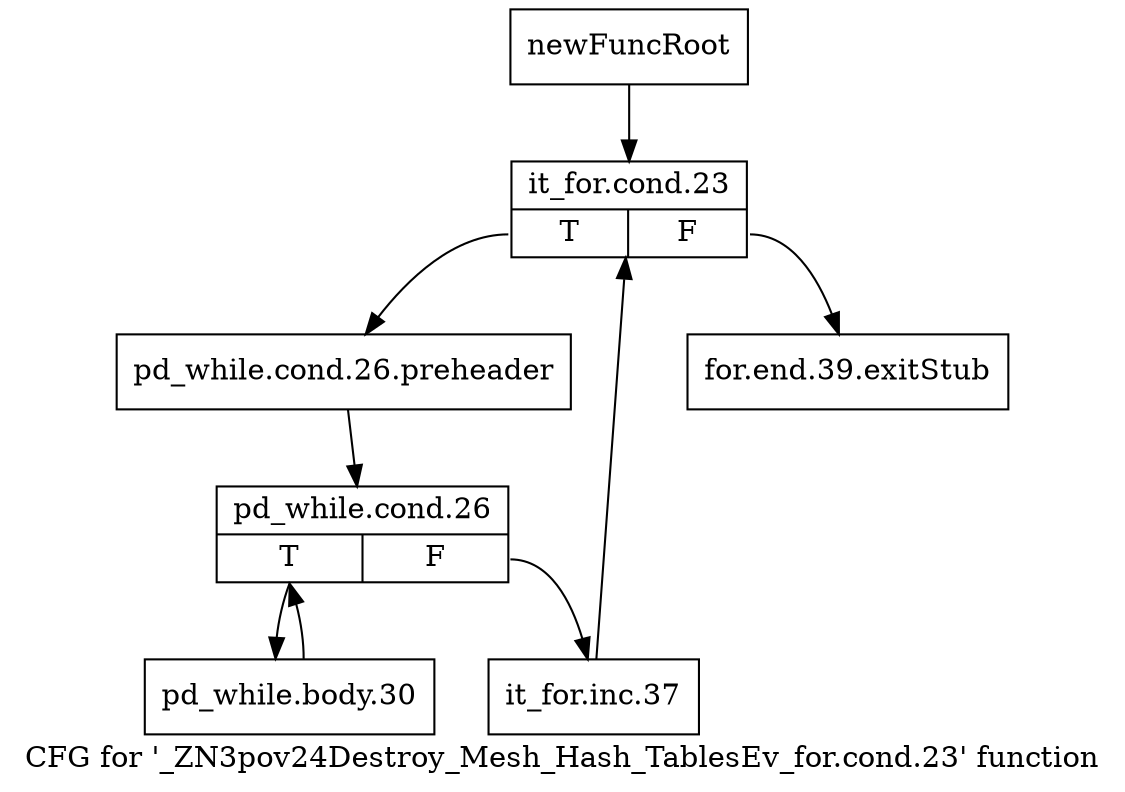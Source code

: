 digraph "CFG for '_ZN3pov24Destroy_Mesh_Hash_TablesEv_for.cond.23' function" {
	label="CFG for '_ZN3pov24Destroy_Mesh_Hash_TablesEv_for.cond.23' function";

	Node0x26a2fc0 [shape=record,label="{newFuncRoot}"];
	Node0x26a2fc0 -> Node0x26a3060;
	Node0x26a3010 [shape=record,label="{for.end.39.exitStub}"];
	Node0x26a3060 [shape=record,label="{it_for.cond.23|{<s0>T|<s1>F}}"];
	Node0x26a3060:s0 -> Node0x26a30b0;
	Node0x26a3060:s1 -> Node0x26a3010;
	Node0x26a30b0 [shape=record,label="{pd_while.cond.26.preheader}"];
	Node0x26a30b0 -> Node0x26a3100;
	Node0x26a3100 [shape=record,label="{pd_while.cond.26|{<s0>T|<s1>F}}"];
	Node0x26a3100:s0 -> Node0x26a31a0;
	Node0x26a3100:s1 -> Node0x26a3150;
	Node0x26a3150 [shape=record,label="{it_for.inc.37}"];
	Node0x26a3150 -> Node0x26a3060;
	Node0x26a31a0 [shape=record,label="{pd_while.body.30}"];
	Node0x26a31a0 -> Node0x26a3100;
}
